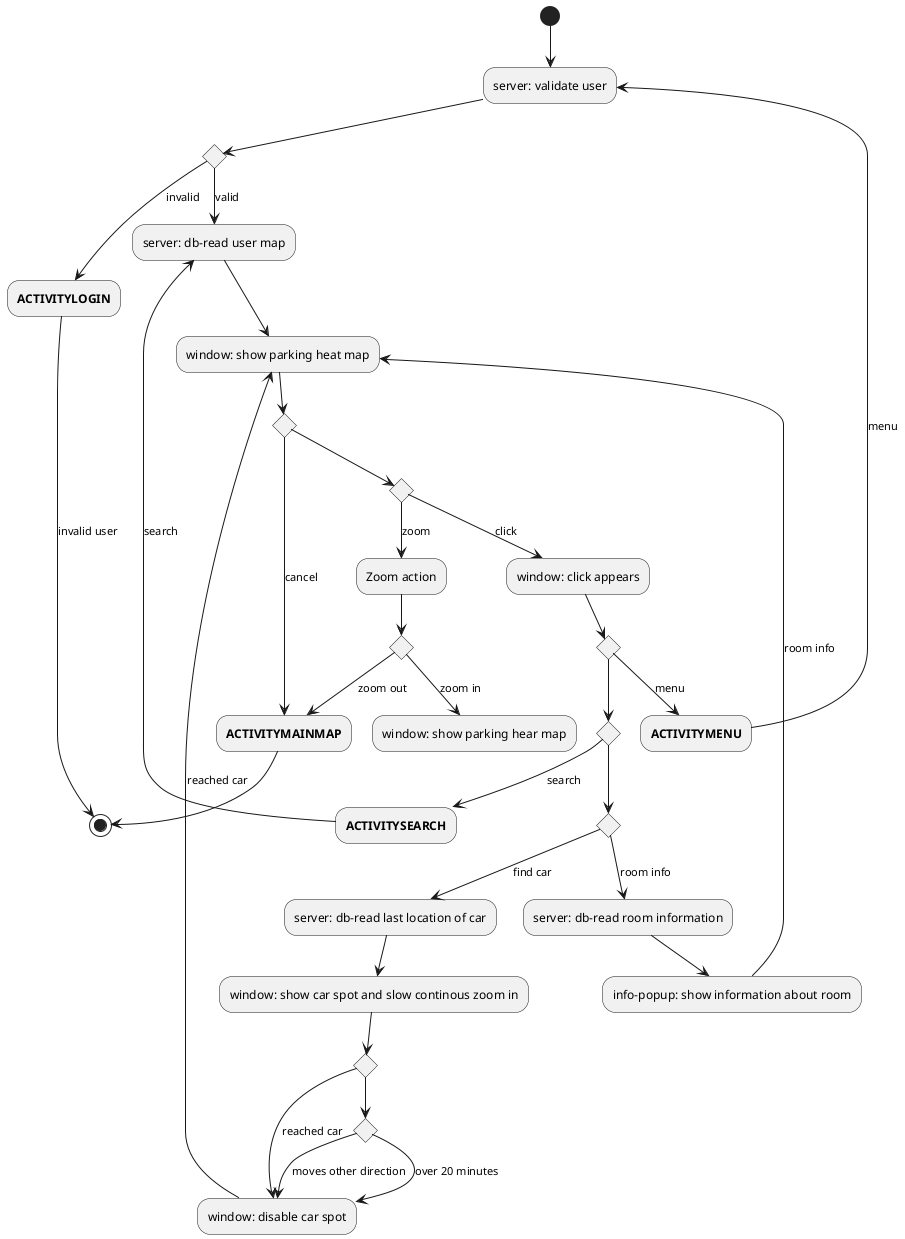                     @startuml
(*)  --> "server: validate user"
if "" then
    --> [invalid] "**ACTIVITYLOGIN**"
    --> [invalid user] (*)
else
    --> [valid] "server: db-read user map"
    --> "window: show parking heat map"
    if "" then
        --> [cancel] "**ACTIVITYMAINMAP**"
        --> (*)
    else
        if "" then
            --> [click] "window: click appears"
            if "" then
                --> [menu] "**ACTIVITYMENU**"
                --> [menu] "server: validate user"
            else
                if "" then
                    --> [search] "**ACTIVITYSEARCH**"
                    --> [search] "server: db-read user map"
                else
                    if "" then
                        --> [room info] "server: db-read room information"
                        --> "info-popup: show information about room"
                        --> [room info] "window: show parking heat map"
                    else
                        --> [find car] "server: db-read last location of car"
                        --> "window: show car spot and slow continous zoom in"
                        if "" then
                            --> [reached car] "window: disable car spot"
                            --> [reached car] "window: show parking heat map"
                        else
                            if "" then
                                --> [over 20 minutes] "window: disable car spot"
                            else
                                --> [moves other direction] "window: disable car spot"
                            Endif
                        Endif
                    Endif
                Endif
            Endif
        else
            --> [zoom] "Zoom action"
            if "" then
                --> [zoom out] "**ACTIVITYMAINMAP**"
            else
                --> [zoom in]  "window: show parking hear map"
            Endif
        Endif
    Endif
Endif
@enduml